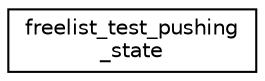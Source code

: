 digraph "Graphical Class Hierarchy"
{
 // LATEX_PDF_SIZE
  edge [fontname="Helvetica",fontsize="10",labelfontname="Helvetica",labelfontsize="10"];
  node [fontname="Helvetica",fontsize="10",shape=record];
  rankdir="LR";
  Node0 [label="freelist_test_pushing\l_state",height=0.2,width=0.4,color="black", fillcolor="white", style="filled",URL="$structfreelist__test__pushing__state.html",tooltip=" "];
}
